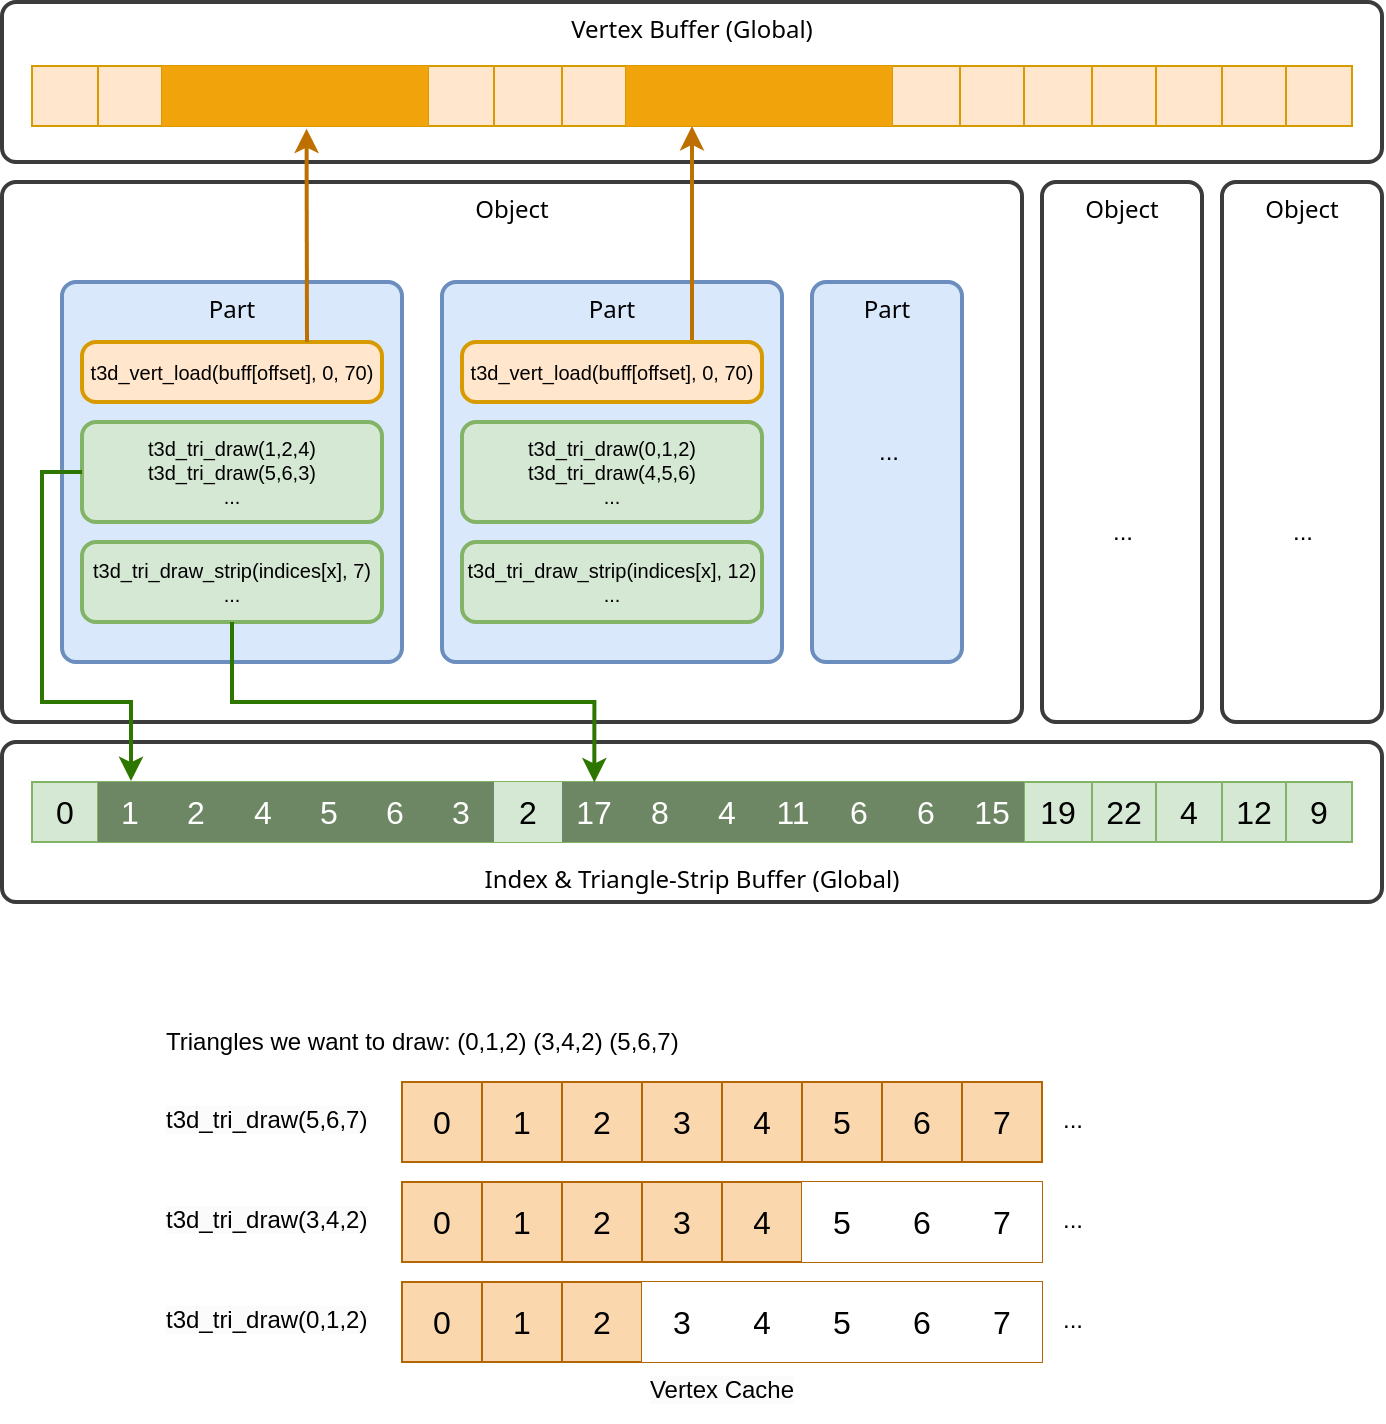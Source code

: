 <mxfile version="24.7.17">
  <diagram name="Page-1" id="S_TT16EqhHxAYck2YcPS">
    <mxGraphModel dx="803" dy="477" grid="1" gridSize="10" guides="1" tooltips="1" connect="1" arrows="1" fold="1" page="1" pageScale="1" pageWidth="850" pageHeight="1100" math="0" shadow="0">
      <root>
        <mxCell id="0" />
        <mxCell id="1" parent="0" />
        <mxCell id="fu2yCZ1rVuJQljUfc8Ko-1" value="&lt;font face=&quot;Noto Sans&quot;&gt;Object&lt;/font&gt;" style="rounded=1;whiteSpace=wrap;html=1;absoluteArcSize=1;arcSize=14;strokeWidth=2;verticalAlign=top;strokeColor=#3B3B3B;" parent="1" vertex="1">
          <mxGeometry x="80" y="120" width="510" height="270" as="geometry" />
        </mxCell>
        <mxCell id="fu2yCZ1rVuJQljUfc8Ko-2" value="&lt;font face=&quot;Noto Sans&quot;&gt;Part&lt;/font&gt;" style="rounded=1;whiteSpace=wrap;html=1;absoluteArcSize=1;arcSize=14;strokeWidth=2;verticalAlign=top;fillColor=#dae8fc;strokeColor=#6c8ebf;" parent="1" vertex="1">
          <mxGeometry x="110" y="170" width="170" height="190" as="geometry" />
        </mxCell>
        <mxCell id="fu2yCZ1rVuJQljUfc8Ko-4" value="t3d_vert_load(buff[offset], 0, 70)" style="rounded=1;whiteSpace=wrap;html=1;absoluteArcSize=1;arcSize=14;strokeWidth=2;fontSize=10;fillColor=#ffe6cc;strokeColor=#d79b00;" parent="1" vertex="1">
          <mxGeometry x="120" y="200" width="150" height="30" as="geometry" />
        </mxCell>
        <mxCell id="fu2yCZ1rVuJQljUfc8Ko-11" value="&lt;div&gt;t3d_tri_draw(1,2,4)&lt;/div&gt;&lt;div&gt;t3d_tri_draw(5,6,3)&lt;br&gt;&lt;/div&gt;&lt;div&gt;...&lt;br&gt;&lt;/div&gt;" style="rounded=1;whiteSpace=wrap;html=1;absoluteArcSize=1;arcSize=14;strokeWidth=2;fontSize=10;fillColor=#d5e8d4;strokeColor=#82b366;" parent="1" vertex="1">
          <mxGeometry x="120" y="240" width="150" height="50" as="geometry" />
        </mxCell>
        <mxCell id="fu2yCZ1rVuJQljUfc8Ko-12" value="&lt;div&gt;t3d_tri_draw_strip(indices[x], 7)&lt;/div&gt;&lt;div&gt;...&lt;br&gt;&lt;/div&gt;" style="rounded=1;whiteSpace=wrap;html=1;absoluteArcSize=1;arcSize=14;strokeWidth=2;fontSize=10;fillColor=#d5e8d4;strokeColor=#82b366;" parent="1" vertex="1">
          <mxGeometry x="120" y="300" width="150" height="40" as="geometry" />
        </mxCell>
        <mxCell id="fu2yCZ1rVuJQljUfc8Ko-24" value="&lt;font face=&quot;Noto Sans&quot;&gt;Vertex Buffer (Global)&lt;br&gt;&lt;/font&gt;" style="rounded=1;whiteSpace=wrap;html=1;absoluteArcSize=1;arcSize=14;strokeWidth=2;verticalAlign=top;strokeColor=#3B3B3B;" parent="1" vertex="1">
          <mxGeometry x="80" y="30" width="690" height="80" as="geometry" />
        </mxCell>
        <mxCell id="fu2yCZ1rVuJQljUfc8Ko-26" value="&lt;font face=&quot;Noto Sans&quot;&gt;Object&lt;/font&gt;" style="rounded=1;whiteSpace=wrap;html=1;absoluteArcSize=1;arcSize=14;strokeWidth=2;verticalAlign=top;strokeColor=#3B3B3B;" parent="1" vertex="1">
          <mxGeometry x="600" y="120" width="80" height="270" as="geometry" />
        </mxCell>
        <mxCell id="fu2yCZ1rVuJQljUfc8Ko-32" value="..." style="text;html=1;align=center;verticalAlign=middle;resizable=0;points=[];autosize=1;strokeColor=none;fillColor=none;" parent="1" vertex="1">
          <mxGeometry x="625" y="280" width="30" height="30" as="geometry" />
        </mxCell>
        <mxCell id="fu2yCZ1rVuJQljUfc8Ko-40" value="" style="shape=table;startSize=0;container=1;collapsible=0;childLayout=tableLayout;fontSize=16;fillColor=#ffe6cc;strokeColor=#d79b00;" parent="1" vertex="1">
          <mxGeometry x="95" y="62" width="660" height="30" as="geometry" />
        </mxCell>
        <mxCell id="fu2yCZ1rVuJQljUfc8Ko-49" value="" style="shape=tableRow;horizontal=0;startSize=0;swimlaneHead=0;swimlaneBody=0;strokeColor=inherit;top=0;left=0;bottom=0;right=0;collapsible=0;dropTarget=0;fillColor=none;points=[[0,0.5],[1,0.5]];portConstraint=eastwest;fontSize=16;" parent="fu2yCZ1rVuJQljUfc8Ko-40" vertex="1">
          <mxGeometry width="660" height="30" as="geometry" />
        </mxCell>
        <mxCell id="fu2yCZ1rVuJQljUfc8Ko-50" value="" style="shape=partialRectangle;html=1;whiteSpace=wrap;connectable=0;strokeColor=inherit;overflow=hidden;fillColor=none;top=0;left=0;bottom=0;right=0;pointerEvents=1;fontSize=16;" parent="fu2yCZ1rVuJQljUfc8Ko-49" vertex="1">
          <mxGeometry width="33" height="30" as="geometry">
            <mxRectangle width="33" height="30" as="alternateBounds" />
          </mxGeometry>
        </mxCell>
        <mxCell id="fu2yCZ1rVuJQljUfc8Ko-51" value="" style="shape=partialRectangle;html=1;whiteSpace=wrap;connectable=0;strokeColor=inherit;overflow=hidden;fillColor=none;top=0;left=0;bottom=0;right=0;pointerEvents=1;fontSize=16;" parent="fu2yCZ1rVuJQljUfc8Ko-49" vertex="1">
          <mxGeometry x="33" width="32" height="30" as="geometry">
            <mxRectangle width="32" height="30" as="alternateBounds" />
          </mxGeometry>
        </mxCell>
        <mxCell id="fu2yCZ1rVuJQljUfc8Ko-52" value="" style="shape=partialRectangle;html=1;whiteSpace=wrap;connectable=0;strokeColor=#BD7000;overflow=hidden;fillColor=#f0a30a;top=0;left=0;bottom=0;right=0;pointerEvents=1;fontSize=16;fontColor=#000000;" parent="fu2yCZ1rVuJQljUfc8Ko-49" vertex="1">
          <mxGeometry x="65" width="34" height="30" as="geometry">
            <mxRectangle width="34" height="30" as="alternateBounds" />
          </mxGeometry>
        </mxCell>
        <mxCell id="fu2yCZ1rVuJQljUfc8Ko-69" style="shape=partialRectangle;html=1;whiteSpace=wrap;connectable=0;strokeColor=#BD7000;overflow=hidden;fillColor=#f0a30a;top=0;left=0;bottom=0;right=0;pointerEvents=1;fontSize=16;fontColor=#000000;" parent="fu2yCZ1rVuJQljUfc8Ko-49" vertex="1">
          <mxGeometry x="99" width="33" height="30" as="geometry">
            <mxRectangle width="33" height="30" as="alternateBounds" />
          </mxGeometry>
        </mxCell>
        <mxCell id="fu2yCZ1rVuJQljUfc8Ko-68" style="shape=partialRectangle;html=1;whiteSpace=wrap;connectable=0;strokeColor=#BD7000;overflow=hidden;fillColor=#f0a30a;top=0;left=0;bottom=0;right=0;pointerEvents=1;fontSize=16;fontColor=#000000;" parent="fu2yCZ1rVuJQljUfc8Ko-49" vertex="1">
          <mxGeometry x="132" width="33" height="30" as="geometry">
            <mxRectangle width="33" height="30" as="alternateBounds" />
          </mxGeometry>
        </mxCell>
        <mxCell id="fu2yCZ1rVuJQljUfc8Ko-67" style="shape=partialRectangle;html=1;whiteSpace=wrap;connectable=0;strokeColor=#BD7000;overflow=hidden;fillColor=#f0a30a;top=0;left=0;bottom=0;right=0;pointerEvents=1;fontSize=16;fontColor=#000000;" parent="fu2yCZ1rVuJQljUfc8Ko-49" vertex="1">
          <mxGeometry x="165" width="33" height="30" as="geometry">
            <mxRectangle width="33" height="30" as="alternateBounds" />
          </mxGeometry>
        </mxCell>
        <mxCell id="fu2yCZ1rVuJQljUfc8Ko-66" style="shape=partialRectangle;html=1;whiteSpace=wrap;connectable=0;strokeColor=inherit;overflow=hidden;fillColor=none;top=0;left=0;bottom=0;right=0;pointerEvents=1;fontSize=16;" parent="fu2yCZ1rVuJQljUfc8Ko-49" vertex="1">
          <mxGeometry x="198" width="33" height="30" as="geometry">
            <mxRectangle width="33" height="30" as="alternateBounds" />
          </mxGeometry>
        </mxCell>
        <mxCell id="fu2yCZ1rVuJQljUfc8Ko-65" style="shape=partialRectangle;html=1;whiteSpace=wrap;connectable=0;strokeColor=inherit;overflow=hidden;fillColor=none;top=0;left=0;bottom=0;right=0;pointerEvents=1;fontSize=16;" parent="fu2yCZ1rVuJQljUfc8Ko-49" vertex="1">
          <mxGeometry x="231" width="34" height="30" as="geometry">
            <mxRectangle width="34" height="30" as="alternateBounds" />
          </mxGeometry>
        </mxCell>
        <mxCell id="fu2yCZ1rVuJQljUfc8Ko-64" style="shape=partialRectangle;html=1;whiteSpace=wrap;connectable=0;strokeColor=inherit;overflow=hidden;fillColor=none;top=0;left=0;bottom=0;right=0;pointerEvents=1;fontSize=16;" parent="fu2yCZ1rVuJQljUfc8Ko-49" vertex="1">
          <mxGeometry x="265" width="32" height="30" as="geometry">
            <mxRectangle width="32" height="30" as="alternateBounds" />
          </mxGeometry>
        </mxCell>
        <mxCell id="fu2yCZ1rVuJQljUfc8Ko-63" style="shape=partialRectangle;html=1;whiteSpace=wrap;connectable=0;strokeColor=#BD7000;overflow=hidden;fillColor=#f0a30a;top=0;left=0;bottom=0;right=0;pointerEvents=1;fontSize=16;fontColor=#000000;" parent="fu2yCZ1rVuJQljUfc8Ko-49" vertex="1">
          <mxGeometry x="297" width="34" height="30" as="geometry">
            <mxRectangle width="34" height="30" as="alternateBounds" />
          </mxGeometry>
        </mxCell>
        <mxCell id="fu2yCZ1rVuJQljUfc8Ko-62" style="shape=partialRectangle;html=1;whiteSpace=wrap;connectable=0;strokeColor=#BD7000;overflow=hidden;fillColor=#f0a30a;top=0;left=0;bottom=0;right=0;pointerEvents=1;fontSize=16;fontColor=#000000;" parent="fu2yCZ1rVuJQljUfc8Ko-49" vertex="1">
          <mxGeometry x="331" width="33" height="30" as="geometry">
            <mxRectangle width="33" height="30" as="alternateBounds" />
          </mxGeometry>
        </mxCell>
        <mxCell id="fu2yCZ1rVuJQljUfc8Ko-61" style="shape=partialRectangle;html=1;whiteSpace=wrap;connectable=0;strokeColor=#BD7000;overflow=hidden;fillColor=#f0a30a;top=0;left=0;bottom=0;right=0;pointerEvents=1;fontSize=16;fontColor=#000000;" parent="fu2yCZ1rVuJQljUfc8Ko-49" vertex="1">
          <mxGeometry x="364" width="33" height="30" as="geometry">
            <mxRectangle width="33" height="30" as="alternateBounds" />
          </mxGeometry>
        </mxCell>
        <mxCell id="fu2yCZ1rVuJQljUfc8Ko-60" style="shape=partialRectangle;html=1;whiteSpace=wrap;connectable=0;strokeColor=#BD7000;overflow=hidden;fillColor=#f0a30a;top=0;left=0;bottom=0;right=0;pointerEvents=1;fontSize=16;fontColor=#000000;" parent="fu2yCZ1rVuJQljUfc8Ko-49" vertex="1">
          <mxGeometry x="397" width="33" height="30" as="geometry">
            <mxRectangle width="33" height="30" as="alternateBounds" />
          </mxGeometry>
        </mxCell>
        <mxCell id="fu2yCZ1rVuJQljUfc8Ko-59" style="shape=partialRectangle;html=1;whiteSpace=wrap;connectable=0;strokeColor=inherit;overflow=hidden;fillColor=none;top=0;left=0;bottom=0;right=0;pointerEvents=1;fontSize=16;" parent="fu2yCZ1rVuJQljUfc8Ko-49" vertex="1">
          <mxGeometry x="430" width="34" height="30" as="geometry">
            <mxRectangle width="34" height="30" as="alternateBounds" />
          </mxGeometry>
        </mxCell>
        <mxCell id="fu2yCZ1rVuJQljUfc8Ko-58" style="shape=partialRectangle;html=1;whiteSpace=wrap;connectable=0;strokeColor=inherit;overflow=hidden;fillColor=none;top=0;left=0;bottom=0;right=0;pointerEvents=1;fontSize=16;" parent="fu2yCZ1rVuJQljUfc8Ko-49" vertex="1">
          <mxGeometry x="464" width="32" height="30" as="geometry">
            <mxRectangle width="32" height="30" as="alternateBounds" />
          </mxGeometry>
        </mxCell>
        <mxCell id="fu2yCZ1rVuJQljUfc8Ko-57" style="shape=partialRectangle;html=1;whiteSpace=wrap;connectable=0;strokeColor=inherit;overflow=hidden;fillColor=none;top=0;left=0;bottom=0;right=0;pointerEvents=1;fontSize=16;" parent="fu2yCZ1rVuJQljUfc8Ko-49" vertex="1">
          <mxGeometry x="496" width="34" height="30" as="geometry">
            <mxRectangle width="34" height="30" as="alternateBounds" />
          </mxGeometry>
        </mxCell>
        <mxCell id="fu2yCZ1rVuJQljUfc8Ko-56" style="shape=partialRectangle;html=1;whiteSpace=wrap;connectable=0;strokeColor=inherit;overflow=hidden;fillColor=none;top=0;left=0;bottom=0;right=0;pointerEvents=1;fontSize=16;" parent="fu2yCZ1rVuJQljUfc8Ko-49" vertex="1">
          <mxGeometry x="530" width="32" height="30" as="geometry">
            <mxRectangle width="32" height="30" as="alternateBounds" />
          </mxGeometry>
        </mxCell>
        <mxCell id="fu2yCZ1rVuJQljUfc8Ko-55" style="shape=partialRectangle;html=1;whiteSpace=wrap;connectable=0;strokeColor=inherit;overflow=hidden;fillColor=none;top=0;left=0;bottom=0;right=0;pointerEvents=1;fontSize=16;" parent="fu2yCZ1rVuJQljUfc8Ko-49" vertex="1">
          <mxGeometry x="562" width="33" height="30" as="geometry">
            <mxRectangle width="33" height="30" as="alternateBounds" />
          </mxGeometry>
        </mxCell>
        <mxCell id="fu2yCZ1rVuJQljUfc8Ko-54" style="shape=partialRectangle;html=1;whiteSpace=wrap;connectable=0;strokeColor=inherit;overflow=hidden;fillColor=none;top=0;left=0;bottom=0;right=0;pointerEvents=1;fontSize=16;" parent="fu2yCZ1rVuJQljUfc8Ko-49" vertex="1">
          <mxGeometry x="595" width="32" height="30" as="geometry">
            <mxRectangle width="32" height="30" as="alternateBounds" />
          </mxGeometry>
        </mxCell>
        <mxCell id="fu2yCZ1rVuJQljUfc8Ko-53" style="shape=partialRectangle;html=1;whiteSpace=wrap;connectable=0;strokeColor=inherit;overflow=hidden;fillColor=none;top=0;left=0;bottom=0;right=0;pointerEvents=1;fontSize=16;" parent="fu2yCZ1rVuJQljUfc8Ko-49" vertex="1">
          <mxGeometry x="627" width="33" height="30" as="geometry">
            <mxRectangle width="33" height="30" as="alternateBounds" />
          </mxGeometry>
        </mxCell>
        <mxCell id="fu2yCZ1rVuJQljUfc8Ko-72" value="" style="endArrow=classic;html=1;rounded=0;exitX=0.75;exitY=0;exitDx=0;exitDy=0;entryX=0.208;entryY=1.044;entryDx=0;entryDy=0;entryPerimeter=0;fillColor=#f0a30a;strokeColor=#BD7000;strokeWidth=2;" parent="1" source="fu2yCZ1rVuJQljUfc8Ko-4" target="fu2yCZ1rVuJQljUfc8Ko-49" edge="1">
          <mxGeometry width="50" height="50" relative="1" as="geometry">
            <mxPoint x="330" y="230" as="sourcePoint" />
            <mxPoint x="380" y="180" as="targetPoint" />
          </mxGeometry>
        </mxCell>
        <mxCell id="gsuWn9FiaypVqOQ3Gugr-1" value="&lt;font face=&quot;Noto Sans&quot;&gt;Index &amp;amp; Triangle-Strip Buffer (Global)&lt;br&gt;&lt;/font&gt;" style="rounded=1;whiteSpace=wrap;html=1;absoluteArcSize=1;arcSize=14;strokeWidth=2;verticalAlign=bottom;spacingBottom=2;strokeColor=#3B3B3B;" vertex="1" parent="1">
          <mxGeometry x="80" y="400" width="690" height="80" as="geometry" />
        </mxCell>
        <mxCell id="gsuWn9FiaypVqOQ3Gugr-2" value="" style="shape=table;startSize=0;container=1;collapsible=0;childLayout=tableLayout;fontSize=16;fillColor=#d5e8d4;strokeColor=#82b366;" vertex="1" parent="1">
          <mxGeometry x="95" y="420" width="660" height="30" as="geometry" />
        </mxCell>
        <mxCell id="gsuWn9FiaypVqOQ3Gugr-3" value="" style="shape=tableRow;horizontal=0;startSize=0;swimlaneHead=0;swimlaneBody=0;strokeColor=inherit;top=0;left=0;bottom=0;right=0;collapsible=0;dropTarget=0;fillColor=none;points=[[0,0.5],[1,0.5]];portConstraint=eastwest;fontSize=16;" vertex="1" parent="gsuWn9FiaypVqOQ3Gugr-2">
          <mxGeometry width="660" height="30" as="geometry" />
        </mxCell>
        <mxCell id="gsuWn9FiaypVqOQ3Gugr-4" value="0" style="shape=partialRectangle;html=1;whiteSpace=wrap;connectable=0;strokeColor=inherit;overflow=hidden;fillColor=none;top=0;left=0;bottom=0;right=0;pointerEvents=1;fontSize=16;" vertex="1" parent="gsuWn9FiaypVqOQ3Gugr-3">
          <mxGeometry width="33" height="30" as="geometry">
            <mxRectangle width="33" height="30" as="alternateBounds" />
          </mxGeometry>
        </mxCell>
        <mxCell id="gsuWn9FiaypVqOQ3Gugr-5" value="1" style="shape=partialRectangle;html=1;whiteSpace=wrap;connectable=0;strokeColor=#3A5431;overflow=hidden;fillColor=#6d8764;top=0;left=0;bottom=0;right=0;pointerEvents=1;fontSize=16;fontColor=#ffffff;" vertex="1" parent="gsuWn9FiaypVqOQ3Gugr-3">
          <mxGeometry x="33" width="32" height="30" as="geometry">
            <mxRectangle width="32" height="30" as="alternateBounds" />
          </mxGeometry>
        </mxCell>
        <mxCell id="gsuWn9FiaypVqOQ3Gugr-6" value="2" style="shape=partialRectangle;html=1;whiteSpace=wrap;connectable=0;strokeColor=#3A5431;overflow=hidden;fillColor=#6d8764;top=0;left=0;bottom=0;right=0;pointerEvents=1;fontSize=16;fontColor=#ffffff;" vertex="1" parent="gsuWn9FiaypVqOQ3Gugr-3">
          <mxGeometry x="65" width="34" height="30" as="geometry">
            <mxRectangle width="34" height="30" as="alternateBounds" />
          </mxGeometry>
        </mxCell>
        <mxCell id="gsuWn9FiaypVqOQ3Gugr-7" value="4" style="shape=partialRectangle;html=1;whiteSpace=wrap;connectable=0;strokeColor=#3A5431;overflow=hidden;fillColor=#6d8764;top=0;left=0;bottom=0;right=0;pointerEvents=1;fontSize=16;fontColor=#ffffff;" vertex="1" parent="gsuWn9FiaypVqOQ3Gugr-3">
          <mxGeometry x="99" width="33" height="30" as="geometry">
            <mxRectangle width="33" height="30" as="alternateBounds" />
          </mxGeometry>
        </mxCell>
        <mxCell id="gsuWn9FiaypVqOQ3Gugr-8" value="5" style="shape=partialRectangle;html=1;whiteSpace=wrap;connectable=0;strokeColor=#3A5431;overflow=hidden;fillColor=#6d8764;top=0;left=0;bottom=0;right=0;pointerEvents=1;fontSize=16;fontColor=#ffffff;" vertex="1" parent="gsuWn9FiaypVqOQ3Gugr-3">
          <mxGeometry x="132" width="33" height="30" as="geometry">
            <mxRectangle width="33" height="30" as="alternateBounds" />
          </mxGeometry>
        </mxCell>
        <mxCell id="gsuWn9FiaypVqOQ3Gugr-9" value="6" style="shape=partialRectangle;html=1;whiteSpace=wrap;connectable=0;strokeColor=#3A5431;overflow=hidden;fillColor=#6d8764;top=0;left=0;bottom=0;right=0;pointerEvents=1;fontSize=16;fontColor=#ffffff;" vertex="1" parent="gsuWn9FiaypVqOQ3Gugr-3">
          <mxGeometry x="165" width="33" height="30" as="geometry">
            <mxRectangle width="33" height="30" as="alternateBounds" />
          </mxGeometry>
        </mxCell>
        <mxCell id="gsuWn9FiaypVqOQ3Gugr-10" value="3" style="shape=partialRectangle;html=1;whiteSpace=wrap;connectable=0;strokeColor=#3A5431;overflow=hidden;fillColor=#6d8764;top=0;left=0;bottom=0;right=0;pointerEvents=1;fontSize=16;fontColor=#ffffff;" vertex="1" parent="gsuWn9FiaypVqOQ3Gugr-3">
          <mxGeometry x="198" width="33" height="30" as="geometry">
            <mxRectangle width="33" height="30" as="alternateBounds" />
          </mxGeometry>
        </mxCell>
        <mxCell id="gsuWn9FiaypVqOQ3Gugr-11" value="2" style="shape=partialRectangle;html=1;whiteSpace=wrap;connectable=0;strokeColor=#82b366;overflow=hidden;fillColor=#d5e8d4;top=0;left=0;bottom=0;right=0;pointerEvents=1;fontSize=16;" vertex="1" parent="gsuWn9FiaypVqOQ3Gugr-3">
          <mxGeometry x="231" width="34" height="30" as="geometry">
            <mxRectangle width="34" height="30" as="alternateBounds" />
          </mxGeometry>
        </mxCell>
        <mxCell id="gsuWn9FiaypVqOQ3Gugr-12" value="17" style="shape=partialRectangle;html=1;whiteSpace=wrap;connectable=0;strokeColor=#3A5431;overflow=hidden;fillColor=#6d8764;top=0;left=0;bottom=0;right=0;pointerEvents=1;fontSize=16;fontColor=#ffffff;" vertex="1" parent="gsuWn9FiaypVqOQ3Gugr-3">
          <mxGeometry x="265" width="32" height="30" as="geometry">
            <mxRectangle width="32" height="30" as="alternateBounds" />
          </mxGeometry>
        </mxCell>
        <mxCell id="gsuWn9FiaypVqOQ3Gugr-13" value="8" style="shape=partialRectangle;html=1;whiteSpace=wrap;connectable=0;strokeColor=#3A5431;overflow=hidden;fillColor=#6d8764;top=0;left=0;bottom=0;right=0;pointerEvents=1;fontSize=16;fontColor=#ffffff;" vertex="1" parent="gsuWn9FiaypVqOQ3Gugr-3">
          <mxGeometry x="297" width="34" height="30" as="geometry">
            <mxRectangle width="34" height="30" as="alternateBounds" />
          </mxGeometry>
        </mxCell>
        <mxCell id="gsuWn9FiaypVqOQ3Gugr-14" value="4" style="shape=partialRectangle;html=1;whiteSpace=wrap;connectable=0;strokeColor=#3A5431;overflow=hidden;fillColor=#6d8764;top=0;left=0;bottom=0;right=0;pointerEvents=1;fontSize=16;fontColor=#ffffff;" vertex="1" parent="gsuWn9FiaypVqOQ3Gugr-3">
          <mxGeometry x="331" width="33" height="30" as="geometry">
            <mxRectangle width="33" height="30" as="alternateBounds" />
          </mxGeometry>
        </mxCell>
        <mxCell id="gsuWn9FiaypVqOQ3Gugr-15" value="11" style="shape=partialRectangle;html=1;whiteSpace=wrap;connectable=0;strokeColor=#3A5431;overflow=hidden;fillColor=#6d8764;top=0;left=0;bottom=0;right=0;pointerEvents=1;fontSize=16;fontColor=#ffffff;" vertex="1" parent="gsuWn9FiaypVqOQ3Gugr-3">
          <mxGeometry x="364" width="33" height="30" as="geometry">
            <mxRectangle width="33" height="30" as="alternateBounds" />
          </mxGeometry>
        </mxCell>
        <mxCell id="gsuWn9FiaypVqOQ3Gugr-16" value="6" style="shape=partialRectangle;html=1;whiteSpace=wrap;connectable=0;strokeColor=#3A5431;overflow=hidden;fillColor=#6d8764;top=0;left=0;bottom=0;right=0;pointerEvents=1;fontSize=16;fontColor=#ffffff;" vertex="1" parent="gsuWn9FiaypVqOQ3Gugr-3">
          <mxGeometry x="397" width="33" height="30" as="geometry">
            <mxRectangle width="33" height="30" as="alternateBounds" />
          </mxGeometry>
        </mxCell>
        <mxCell id="gsuWn9FiaypVqOQ3Gugr-17" value="6" style="shape=partialRectangle;html=1;whiteSpace=wrap;connectable=0;strokeColor=#3A5431;overflow=hidden;fillColor=#6d8764;top=0;left=0;bottom=0;right=0;pointerEvents=1;fontSize=16;fontColor=#ffffff;" vertex="1" parent="gsuWn9FiaypVqOQ3Gugr-3">
          <mxGeometry x="430" width="34" height="30" as="geometry">
            <mxRectangle width="34" height="30" as="alternateBounds" />
          </mxGeometry>
        </mxCell>
        <mxCell id="gsuWn9FiaypVqOQ3Gugr-18" value="15" style="shape=partialRectangle;html=1;whiteSpace=wrap;connectable=0;strokeColor=#3A5431;overflow=hidden;fillColor=#6d8764;top=0;left=0;bottom=0;right=0;pointerEvents=1;fontSize=16;fontColor=#ffffff;" vertex="1" parent="gsuWn9FiaypVqOQ3Gugr-3">
          <mxGeometry x="464" width="32" height="30" as="geometry">
            <mxRectangle width="32" height="30" as="alternateBounds" />
          </mxGeometry>
        </mxCell>
        <mxCell id="gsuWn9FiaypVqOQ3Gugr-19" value="19" style="shape=partialRectangle;html=1;whiteSpace=wrap;connectable=0;strokeColor=inherit;overflow=hidden;fillColor=none;top=0;left=0;bottom=0;right=0;pointerEvents=1;fontSize=16;" vertex="1" parent="gsuWn9FiaypVqOQ3Gugr-3">
          <mxGeometry x="496" width="34" height="30" as="geometry">
            <mxRectangle width="34" height="30" as="alternateBounds" />
          </mxGeometry>
        </mxCell>
        <mxCell id="gsuWn9FiaypVqOQ3Gugr-20" value="22" style="shape=partialRectangle;html=1;whiteSpace=wrap;connectable=0;strokeColor=inherit;overflow=hidden;fillColor=none;top=0;left=0;bottom=0;right=0;pointerEvents=1;fontSize=16;" vertex="1" parent="gsuWn9FiaypVqOQ3Gugr-3">
          <mxGeometry x="530" width="32" height="30" as="geometry">
            <mxRectangle width="32" height="30" as="alternateBounds" />
          </mxGeometry>
        </mxCell>
        <mxCell id="gsuWn9FiaypVqOQ3Gugr-21" value="4" style="shape=partialRectangle;html=1;whiteSpace=wrap;connectable=0;strokeColor=inherit;overflow=hidden;fillColor=none;top=0;left=0;bottom=0;right=0;pointerEvents=1;fontSize=16;" vertex="1" parent="gsuWn9FiaypVqOQ3Gugr-3">
          <mxGeometry x="562" width="33" height="30" as="geometry">
            <mxRectangle width="33" height="30" as="alternateBounds" />
          </mxGeometry>
        </mxCell>
        <mxCell id="gsuWn9FiaypVqOQ3Gugr-22" value="12" style="shape=partialRectangle;html=1;whiteSpace=wrap;connectable=0;strokeColor=inherit;overflow=hidden;fillColor=none;top=0;left=0;bottom=0;right=0;pointerEvents=1;fontSize=16;" vertex="1" parent="gsuWn9FiaypVqOQ3Gugr-3">
          <mxGeometry x="595" width="32" height="30" as="geometry">
            <mxRectangle width="32" height="30" as="alternateBounds" />
          </mxGeometry>
        </mxCell>
        <mxCell id="gsuWn9FiaypVqOQ3Gugr-23" value="9" style="shape=partialRectangle;html=1;whiteSpace=wrap;connectable=0;strokeColor=inherit;overflow=hidden;fillColor=none;top=0;left=0;bottom=0;right=0;pointerEvents=1;fontSize=16;" vertex="1" parent="gsuWn9FiaypVqOQ3Gugr-3">
          <mxGeometry x="627" width="33" height="30" as="geometry">
            <mxRectangle width="33" height="30" as="alternateBounds" />
          </mxGeometry>
        </mxCell>
        <mxCell id="gsuWn9FiaypVqOQ3Gugr-141" style="edgeStyle=orthogonalEdgeStyle;rounded=0;orthogonalLoop=1;jettySize=auto;html=1;exitX=0;exitY=0.5;exitDx=0;exitDy=0;fillColor=#60a917;strokeColor=#2D7600;entryX=0.075;entryY=-0.015;entryDx=0;entryDy=0;entryPerimeter=0;strokeWidth=2;" edge="1" parent="1" source="fu2yCZ1rVuJQljUfc8Ko-11" target="gsuWn9FiaypVqOQ3Gugr-2">
          <mxGeometry relative="1" as="geometry">
            <mxPoint x="124" y="265" as="sourcePoint" />
            <mxPoint x="144" y="510" as="targetPoint" />
            <Array as="points">
              <mxPoint x="100" y="265" />
              <mxPoint x="100" y="380" />
              <mxPoint x="145" y="380" />
            </Array>
          </mxGeometry>
        </mxCell>
        <mxCell id="gsuWn9FiaypVqOQ3Gugr-164" style="edgeStyle=orthogonalEdgeStyle;rounded=0;orthogonalLoop=1;jettySize=auto;html=1;exitX=0.5;exitY=1;exitDx=0;exitDy=0;fillColor=#60a917;strokeColor=#2D7600;entryX=0.426;entryY=0.007;entryDx=0;entryDy=0;entryPerimeter=0;strokeWidth=2;" edge="1" parent="1" source="fu2yCZ1rVuJQljUfc8Ko-12" target="gsuWn9FiaypVqOQ3Gugr-2">
          <mxGeometry relative="1" as="geometry">
            <mxPoint x="190" y="340" as="sourcePoint" />
            <mxPoint x="375.12" y="508.95" as="targetPoint" />
            <Array as="points">
              <mxPoint x="195" y="380" />
              <mxPoint x="376" y="380" />
            </Array>
          </mxGeometry>
        </mxCell>
        <mxCell id="gsuWn9FiaypVqOQ3Gugr-165" value="&lt;font face=&quot;Noto Sans&quot;&gt;Part&lt;/font&gt;" style="rounded=1;whiteSpace=wrap;html=1;absoluteArcSize=1;arcSize=14;strokeWidth=2;verticalAlign=top;fillColor=#dae8fc;strokeColor=#6c8ebf;" vertex="1" parent="1">
          <mxGeometry x="300" y="170" width="170" height="190" as="geometry" />
        </mxCell>
        <mxCell id="gsuWn9FiaypVqOQ3Gugr-175" style="edgeStyle=orthogonalEdgeStyle;rounded=0;orthogonalLoop=1;jettySize=auto;html=1;exitX=0.75;exitY=0;exitDx=0;exitDy=0;entryX=0.5;entryY=1;entryDx=0;entryDy=0;fillColor=#f0a30a;strokeColor=#BD7000;strokeWidth=2;" edge="1" parent="1" source="gsuWn9FiaypVqOQ3Gugr-166" target="fu2yCZ1rVuJQljUfc8Ko-40">
          <mxGeometry relative="1" as="geometry">
            <Array as="points">
              <mxPoint x="425" y="200" />
            </Array>
          </mxGeometry>
        </mxCell>
        <mxCell id="gsuWn9FiaypVqOQ3Gugr-166" value="t3d_vert_load(buff[offset], 0, 70&lt;span style=&quot;background-color: initial;&quot;&gt;)&lt;/span&gt;" style="rounded=1;whiteSpace=wrap;html=1;absoluteArcSize=1;arcSize=14;strokeWidth=2;fontSize=10;fillColor=#ffe6cc;strokeColor=#d79b00;" vertex="1" parent="1">
          <mxGeometry x="310" y="200" width="150" height="30" as="geometry" />
        </mxCell>
        <mxCell id="gsuWn9FiaypVqOQ3Gugr-167" value="&lt;div&gt;t3d_tri_draw(0,1,2)&lt;/div&gt;&lt;div&gt;t3d_tri_draw(4,5,6)&lt;/div&gt;&lt;div&gt;...&lt;br&gt;&lt;/div&gt;" style="rounded=1;whiteSpace=wrap;html=1;absoluteArcSize=1;arcSize=14;strokeWidth=2;fontSize=10;fillColor=#d5e8d4;strokeColor=#82b366;" vertex="1" parent="1">
          <mxGeometry x="310" y="240" width="150" height="50" as="geometry" />
        </mxCell>
        <mxCell id="gsuWn9FiaypVqOQ3Gugr-168" value="&lt;div&gt;&lt;span style=&quot;background-color: initial;&quot;&gt;t3d_tri_draw_strip&lt;/span&gt;(indices[x], 12)&lt;/div&gt;&lt;div&gt;...&lt;br&gt;&lt;/div&gt;" style="rounded=1;whiteSpace=wrap;html=1;absoluteArcSize=1;arcSize=14;strokeWidth=2;fontSize=10;fillColor=#d5e8d4;strokeColor=#82b366;" vertex="1" parent="1">
          <mxGeometry x="310" y="300" width="150" height="40" as="geometry" />
        </mxCell>
        <mxCell id="gsuWn9FiaypVqOQ3Gugr-169" value="&lt;font face=&quot;Noto Sans&quot;&gt;Part&lt;/font&gt;" style="rounded=1;whiteSpace=wrap;html=1;absoluteArcSize=1;arcSize=14;strokeWidth=2;verticalAlign=top;fillColor=#dae8fc;strokeColor=#6c8ebf;" vertex="1" parent="1">
          <mxGeometry x="485" y="170" width="75" height="190" as="geometry" />
        </mxCell>
        <mxCell id="gsuWn9FiaypVqOQ3Gugr-170" value="..." style="text;html=1;align=center;verticalAlign=middle;resizable=0;points=[];autosize=1;strokeColor=none;fillColor=none;" vertex="1" parent="1">
          <mxGeometry x="507.5" y="240" width="30" height="30" as="geometry" />
        </mxCell>
        <mxCell id="gsuWn9FiaypVqOQ3Gugr-173" value="&lt;font face=&quot;Noto Sans&quot;&gt;Object&lt;/font&gt;" style="rounded=1;whiteSpace=wrap;html=1;absoluteArcSize=1;arcSize=14;strokeWidth=2;verticalAlign=top;strokeColor=#3B3B3B;" vertex="1" parent="1">
          <mxGeometry x="690" y="120" width="80" height="270" as="geometry" />
        </mxCell>
        <mxCell id="gsuWn9FiaypVqOQ3Gugr-174" value="..." style="text;html=1;align=center;verticalAlign=middle;resizable=0;points=[];autosize=1;strokeColor=none;fillColor=none;" vertex="1" parent="1">
          <mxGeometry x="715" y="280" width="30" height="30" as="geometry" />
        </mxCell>
        <mxCell id="gsuWn9FiaypVqOQ3Gugr-238" value="" style="shape=table;startSize=0;container=1;collapsible=0;childLayout=tableLayout;fontSize=16;fillColor=#fad7ac;strokeColor=#b46504;" vertex="1" parent="1">
          <mxGeometry x="280" y="570" width="320" height="40" as="geometry" />
        </mxCell>
        <mxCell id="gsuWn9FiaypVqOQ3Gugr-239" value="" style="shape=tableRow;horizontal=0;startSize=0;swimlaneHead=0;swimlaneBody=0;strokeColor=inherit;top=0;left=0;bottom=0;right=0;collapsible=0;dropTarget=0;fillColor=none;points=[[0,0.5],[1,0.5]];portConstraint=eastwest;fontSize=16;" vertex="1" parent="gsuWn9FiaypVqOQ3Gugr-238">
          <mxGeometry width="320" height="40" as="geometry" />
        </mxCell>
        <mxCell id="gsuWn9FiaypVqOQ3Gugr-240" value="0" style="shape=partialRectangle;html=1;whiteSpace=wrap;connectable=0;strokeColor=inherit;overflow=hidden;fillColor=none;top=0;left=0;bottom=0;right=0;pointerEvents=1;fontSize=16;" vertex="1" parent="gsuWn9FiaypVqOQ3Gugr-239">
          <mxGeometry width="40" height="40" as="geometry">
            <mxRectangle width="40" height="40" as="alternateBounds" />
          </mxGeometry>
        </mxCell>
        <mxCell id="gsuWn9FiaypVqOQ3Gugr-241" value="1" style="shape=partialRectangle;html=1;whiteSpace=wrap;connectable=0;strokeColor=inherit;overflow=hidden;fillColor=none;top=0;left=0;bottom=0;right=0;pointerEvents=1;fontSize=16;" vertex="1" parent="gsuWn9FiaypVqOQ3Gugr-239">
          <mxGeometry x="40" width="40" height="40" as="geometry">
            <mxRectangle width="40" height="40" as="alternateBounds" />
          </mxGeometry>
        </mxCell>
        <mxCell id="gsuWn9FiaypVqOQ3Gugr-242" value="2" style="shape=partialRectangle;html=1;whiteSpace=wrap;connectable=0;strokeColor=inherit;overflow=hidden;fillColor=none;top=0;left=0;bottom=0;right=0;pointerEvents=1;fontSize=16;" vertex="1" parent="gsuWn9FiaypVqOQ3Gugr-239">
          <mxGeometry x="80" width="40" height="40" as="geometry">
            <mxRectangle width="40" height="40" as="alternateBounds" />
          </mxGeometry>
        </mxCell>
        <mxCell id="gsuWn9FiaypVqOQ3Gugr-243" value="3" style="shape=partialRectangle;html=1;whiteSpace=wrap;connectable=0;strokeColor=inherit;overflow=hidden;fillColor=none;top=0;left=0;bottom=0;right=0;pointerEvents=1;fontSize=16;" vertex="1" parent="gsuWn9FiaypVqOQ3Gugr-239">
          <mxGeometry x="120" width="40" height="40" as="geometry">
            <mxRectangle width="40" height="40" as="alternateBounds" />
          </mxGeometry>
        </mxCell>
        <mxCell id="gsuWn9FiaypVqOQ3Gugr-244" value="4" style="shape=partialRectangle;html=1;whiteSpace=wrap;connectable=0;strokeColor=inherit;overflow=hidden;fillColor=none;top=0;left=0;bottom=0;right=0;pointerEvents=1;fontSize=16;" vertex="1" parent="gsuWn9FiaypVqOQ3Gugr-239">
          <mxGeometry x="160" width="40" height="40" as="geometry">
            <mxRectangle width="40" height="40" as="alternateBounds" />
          </mxGeometry>
        </mxCell>
        <mxCell id="gsuWn9FiaypVqOQ3Gugr-245" value="5" style="shape=partialRectangle;html=1;whiteSpace=wrap;connectable=0;strokeColor=inherit;overflow=hidden;fillColor=none;top=0;left=0;bottom=0;right=0;pointerEvents=1;fontSize=16;" vertex="1" parent="gsuWn9FiaypVqOQ3Gugr-239">
          <mxGeometry x="200" width="40" height="40" as="geometry">
            <mxRectangle width="40" height="40" as="alternateBounds" />
          </mxGeometry>
        </mxCell>
        <mxCell id="gsuWn9FiaypVqOQ3Gugr-246" value="6" style="shape=partialRectangle;html=1;whiteSpace=wrap;connectable=0;strokeColor=inherit;overflow=hidden;fillColor=none;top=0;left=0;bottom=0;right=0;pointerEvents=1;fontSize=16;" vertex="1" parent="gsuWn9FiaypVqOQ3Gugr-239">
          <mxGeometry x="240" width="40" height="40" as="geometry">
            <mxRectangle width="40" height="40" as="alternateBounds" />
          </mxGeometry>
        </mxCell>
        <mxCell id="gsuWn9FiaypVqOQ3Gugr-247" value="7" style="shape=partialRectangle;html=1;whiteSpace=wrap;connectable=0;strokeColor=inherit;overflow=hidden;fillColor=none;top=0;left=0;bottom=0;right=0;pointerEvents=1;fontSize=16;" vertex="1" parent="gsuWn9FiaypVqOQ3Gugr-239">
          <mxGeometry x="280" width="40" height="40" as="geometry">
            <mxRectangle width="40" height="40" as="alternateBounds" />
          </mxGeometry>
        </mxCell>
        <mxCell id="gsuWn9FiaypVqOQ3Gugr-249" value="Triangles we want to draw: (0,1,2) (3,4,2) (5,6,7)" style="text;html=1;align=left;verticalAlign=middle;resizable=0;points=[];autosize=1;strokeColor=none;fillColor=none;" vertex="1" parent="1">
          <mxGeometry x="160" y="535" width="280" height="30" as="geometry" />
        </mxCell>
        <mxCell id="gsuWn9FiaypVqOQ3Gugr-260" value="&lt;div style=&quot;forced-color-adjust: none; color: rgb(0, 0, 0); font-family: Helvetica; font-size: 12px; font-style: normal; font-variant-ligatures: normal; font-variant-caps: normal; font-weight: 400; letter-spacing: normal; orphans: 2; text-align: center; text-indent: 0px; text-transform: none; widows: 2; word-spacing: 0px; -webkit-text-stroke-width: 0px; white-space: normal; background-color: rgb(251, 251, 251); text-decoration-thickness: initial; text-decoration-style: initial; text-decoration-color: initial;&quot;&gt;t3d_tri_draw(0,1,2)&lt;br style=&quot;forced-color-adjust: none; font-size: 12px;&quot;&gt;&lt;/div&gt;" style="text;whiteSpace=wrap;html=1;strokeWidth=1;fontSize=12;" vertex="1" parent="1">
          <mxGeometry x="160" y="675" width="120" height="30" as="geometry" />
        </mxCell>
        <mxCell id="gsuWn9FiaypVqOQ3Gugr-261" value="&lt;div style=&quot;forced-color-adjust: none; color: rgb(0, 0, 0); font-family: Helvetica; font-size: 12px; font-style: normal; font-variant-ligatures: normal; font-variant-caps: normal; font-weight: 400; letter-spacing: normal; orphans: 2; text-align: center; text-indent: 0px; text-transform: none; widows: 2; word-spacing: 0px; -webkit-text-stroke-width: 0px; white-space: normal; background-color: rgb(251, 251, 251); text-decoration-thickness: initial; text-decoration-style: initial; text-decoration-color: initial;&quot;&gt;t3d_tri_draw(3,4,2)&lt;br style=&quot;forced-color-adjust: none; font-size: 12px;&quot;&gt;&lt;/div&gt;" style="text;whiteSpace=wrap;html=1;strokeWidth=1;fontSize=12;" vertex="1" parent="1">
          <mxGeometry x="160" y="625" width="120" height="30" as="geometry" />
        </mxCell>
        <mxCell id="gsuWn9FiaypVqOQ3Gugr-272" value="&lt;div style=&quot;forced-color-adjust: none; color: rgb(0, 0, 0); font-family: Helvetica; font-size: 12px; font-style: normal; font-variant-ligatures: normal; font-variant-caps: normal; font-weight: 400; letter-spacing: normal; orphans: 2; text-align: center; text-indent: 0px; text-transform: none; widows: 2; word-spacing: 0px; -webkit-text-stroke-width: 0px; white-space: normal; background-color: rgb(251, 251, 251); text-decoration-thickness: initial; text-decoration-style: initial; text-decoration-color: initial;&quot;&gt;t3d_tri_draw(5,6,7)&lt;br style=&quot;forced-color-adjust: none; font-size: 12px;&quot;&gt;&lt;/div&gt;" style="text;whiteSpace=wrap;html=1;strokeWidth=1;fontSize=12;" vertex="1" parent="1">
          <mxGeometry x="160" y="575" width="120" height="30" as="geometry" />
        </mxCell>
        <mxCell id="gsuWn9FiaypVqOQ3Gugr-273" value="" style="shape=table;startSize=0;container=1;collapsible=0;childLayout=tableLayout;fontSize=16;fillColor=#fad7ac;strokeColor=#b46504;" vertex="1" parent="1">
          <mxGeometry x="280" y="620" width="320" height="40" as="geometry" />
        </mxCell>
        <mxCell id="gsuWn9FiaypVqOQ3Gugr-274" value="" style="shape=tableRow;horizontal=0;startSize=0;swimlaneHead=0;swimlaneBody=0;strokeColor=inherit;top=0;left=0;bottom=0;right=0;collapsible=0;dropTarget=0;fillColor=none;points=[[0,0.5],[1,0.5]];portConstraint=eastwest;fontSize=16;" vertex="1" parent="gsuWn9FiaypVqOQ3Gugr-273">
          <mxGeometry width="320" height="40" as="geometry" />
        </mxCell>
        <mxCell id="gsuWn9FiaypVqOQ3Gugr-275" value="0" style="shape=partialRectangle;html=1;whiteSpace=wrap;connectable=0;strokeColor=inherit;overflow=hidden;fillColor=none;top=0;left=0;bottom=0;right=0;pointerEvents=1;fontSize=16;" vertex="1" parent="gsuWn9FiaypVqOQ3Gugr-274">
          <mxGeometry width="40" height="40" as="geometry">
            <mxRectangle width="40" height="40" as="alternateBounds" />
          </mxGeometry>
        </mxCell>
        <mxCell id="gsuWn9FiaypVqOQ3Gugr-276" value="1" style="shape=partialRectangle;html=1;whiteSpace=wrap;connectable=0;strokeColor=inherit;overflow=hidden;fillColor=none;top=0;left=0;bottom=0;right=0;pointerEvents=1;fontSize=16;" vertex="1" parent="gsuWn9FiaypVqOQ3Gugr-274">
          <mxGeometry x="40" width="40" height="40" as="geometry">
            <mxRectangle width="40" height="40" as="alternateBounds" />
          </mxGeometry>
        </mxCell>
        <mxCell id="gsuWn9FiaypVqOQ3Gugr-277" value="2" style="shape=partialRectangle;html=1;whiteSpace=wrap;connectable=0;strokeColor=inherit;overflow=hidden;fillColor=none;top=0;left=0;bottom=0;right=0;pointerEvents=1;fontSize=16;" vertex="1" parent="gsuWn9FiaypVqOQ3Gugr-274">
          <mxGeometry x="80" width="40" height="40" as="geometry">
            <mxRectangle width="40" height="40" as="alternateBounds" />
          </mxGeometry>
        </mxCell>
        <mxCell id="gsuWn9FiaypVqOQ3Gugr-278" value="3" style="shape=partialRectangle;html=1;whiteSpace=wrap;connectable=0;strokeColor=inherit;overflow=hidden;fillColor=none;top=0;left=0;bottom=0;right=0;pointerEvents=1;fontSize=16;" vertex="1" parent="gsuWn9FiaypVqOQ3Gugr-274">
          <mxGeometry x="120" width="40" height="40" as="geometry">
            <mxRectangle width="40" height="40" as="alternateBounds" />
          </mxGeometry>
        </mxCell>
        <mxCell id="gsuWn9FiaypVqOQ3Gugr-279" value="4" style="shape=partialRectangle;html=1;whiteSpace=wrap;connectable=0;strokeColor=inherit;overflow=hidden;fillColor=none;top=0;left=0;bottom=0;right=0;pointerEvents=1;fontSize=16;" vertex="1" parent="gsuWn9FiaypVqOQ3Gugr-274">
          <mxGeometry x="160" width="40" height="40" as="geometry">
            <mxRectangle width="40" height="40" as="alternateBounds" />
          </mxGeometry>
        </mxCell>
        <mxCell id="gsuWn9FiaypVqOQ3Gugr-280" value="5" style="shape=partialRectangle;html=1;whiteSpace=wrap;connectable=0;overflow=hidden;top=0;left=0;bottom=0;right=0;pointerEvents=1;fontSize=16;" vertex="1" parent="gsuWn9FiaypVqOQ3Gugr-274">
          <mxGeometry x="200" width="40" height="40" as="geometry">
            <mxRectangle width="40" height="40" as="alternateBounds" />
          </mxGeometry>
        </mxCell>
        <mxCell id="gsuWn9FiaypVqOQ3Gugr-281" value="6" style="shape=partialRectangle;html=1;whiteSpace=wrap;connectable=0;overflow=hidden;top=0;left=0;bottom=0;right=0;pointerEvents=1;fontSize=16;" vertex="1" parent="gsuWn9FiaypVqOQ3Gugr-274">
          <mxGeometry x="240" width="40" height="40" as="geometry">
            <mxRectangle width="40" height="40" as="alternateBounds" />
          </mxGeometry>
        </mxCell>
        <mxCell id="gsuWn9FiaypVqOQ3Gugr-282" value="7" style="shape=partialRectangle;html=1;whiteSpace=wrap;connectable=0;overflow=hidden;top=0;left=0;bottom=0;right=0;pointerEvents=1;fontSize=16;" vertex="1" parent="gsuWn9FiaypVqOQ3Gugr-274">
          <mxGeometry x="280" width="40" height="40" as="geometry">
            <mxRectangle width="40" height="40" as="alternateBounds" />
          </mxGeometry>
        </mxCell>
        <mxCell id="gsuWn9FiaypVqOQ3Gugr-293" value="" style="shape=table;startSize=0;container=1;collapsible=0;childLayout=tableLayout;fontSize=16;fillColor=#fad7ac;strokeColor=#b46504;" vertex="1" parent="1">
          <mxGeometry x="280" y="670" width="320" height="40" as="geometry" />
        </mxCell>
        <mxCell id="gsuWn9FiaypVqOQ3Gugr-294" value="" style="shape=tableRow;horizontal=0;startSize=0;swimlaneHead=0;swimlaneBody=0;strokeColor=inherit;top=0;left=0;bottom=0;right=0;collapsible=0;dropTarget=0;fillColor=none;points=[[0,0.5],[1,0.5]];portConstraint=eastwest;fontSize=16;" vertex="1" parent="gsuWn9FiaypVqOQ3Gugr-293">
          <mxGeometry width="320" height="40" as="geometry" />
        </mxCell>
        <mxCell id="gsuWn9FiaypVqOQ3Gugr-295" value="0" style="shape=partialRectangle;html=1;whiteSpace=wrap;connectable=0;strokeColor=inherit;overflow=hidden;fillColor=none;top=0;left=0;bottom=0;right=0;pointerEvents=1;fontSize=16;" vertex="1" parent="gsuWn9FiaypVqOQ3Gugr-294">
          <mxGeometry width="40" height="40" as="geometry">
            <mxRectangle width="40" height="40" as="alternateBounds" />
          </mxGeometry>
        </mxCell>
        <mxCell id="gsuWn9FiaypVqOQ3Gugr-296" value="1" style="shape=partialRectangle;html=1;whiteSpace=wrap;connectable=0;strokeColor=inherit;overflow=hidden;fillColor=none;top=0;left=0;bottom=0;right=0;pointerEvents=1;fontSize=16;" vertex="1" parent="gsuWn9FiaypVqOQ3Gugr-294">
          <mxGeometry x="40" width="40" height="40" as="geometry">
            <mxRectangle width="40" height="40" as="alternateBounds" />
          </mxGeometry>
        </mxCell>
        <mxCell id="gsuWn9FiaypVqOQ3Gugr-297" value="2" style="shape=partialRectangle;html=1;whiteSpace=wrap;connectable=0;strokeColor=inherit;overflow=hidden;fillColor=none;top=0;left=0;bottom=0;right=0;pointerEvents=1;fontSize=16;" vertex="1" parent="gsuWn9FiaypVqOQ3Gugr-294">
          <mxGeometry x="80" width="40" height="40" as="geometry">
            <mxRectangle width="40" height="40" as="alternateBounds" />
          </mxGeometry>
        </mxCell>
        <mxCell id="gsuWn9FiaypVqOQ3Gugr-298" value="3" style="shape=partialRectangle;html=1;whiteSpace=wrap;connectable=0;overflow=hidden;top=0;left=0;bottom=0;right=0;pointerEvents=1;fontSize=16;" vertex="1" parent="gsuWn9FiaypVqOQ3Gugr-294">
          <mxGeometry x="120" width="40" height="40" as="geometry">
            <mxRectangle width="40" height="40" as="alternateBounds" />
          </mxGeometry>
        </mxCell>
        <mxCell id="gsuWn9FiaypVqOQ3Gugr-299" value="4" style="shape=partialRectangle;html=1;whiteSpace=wrap;connectable=0;overflow=hidden;top=0;left=0;bottom=0;right=0;pointerEvents=1;fontSize=16;" vertex="1" parent="gsuWn9FiaypVqOQ3Gugr-294">
          <mxGeometry x="160" width="40" height="40" as="geometry">
            <mxRectangle width="40" height="40" as="alternateBounds" />
          </mxGeometry>
        </mxCell>
        <mxCell id="gsuWn9FiaypVqOQ3Gugr-300" value="5" style="shape=partialRectangle;html=1;whiteSpace=wrap;connectable=0;overflow=hidden;top=0;left=0;bottom=0;right=0;pointerEvents=1;fontSize=16;" vertex="1" parent="gsuWn9FiaypVqOQ3Gugr-294">
          <mxGeometry x="200" width="40" height="40" as="geometry">
            <mxRectangle width="40" height="40" as="alternateBounds" />
          </mxGeometry>
        </mxCell>
        <mxCell id="gsuWn9FiaypVqOQ3Gugr-301" value="6" style="shape=partialRectangle;html=1;whiteSpace=wrap;connectable=0;overflow=hidden;top=0;left=0;bottom=0;right=0;pointerEvents=1;fontSize=16;" vertex="1" parent="gsuWn9FiaypVqOQ3Gugr-294">
          <mxGeometry x="240" width="40" height="40" as="geometry">
            <mxRectangle width="40" height="40" as="alternateBounds" />
          </mxGeometry>
        </mxCell>
        <mxCell id="gsuWn9FiaypVqOQ3Gugr-302" value="7" style="shape=partialRectangle;html=1;whiteSpace=wrap;connectable=0;overflow=hidden;top=0;left=0;bottom=0;right=0;pointerEvents=1;fontSize=16;" vertex="1" parent="gsuWn9FiaypVqOQ3Gugr-294">
          <mxGeometry x="280" width="40" height="40" as="geometry">
            <mxRectangle width="40" height="40" as="alternateBounds" />
          </mxGeometry>
        </mxCell>
        <mxCell id="gsuWn9FiaypVqOQ3Gugr-303" value="..." style="text;html=1;align=center;verticalAlign=top;resizable=0;points=[];autosize=1;strokeColor=none;fillColor=none;" vertex="1" parent="1">
          <mxGeometry x="600" y="575" width="30" height="30" as="geometry" />
        </mxCell>
        <mxCell id="gsuWn9FiaypVqOQ3Gugr-304" value="..." style="text;html=1;align=center;verticalAlign=top;resizable=0;points=[];autosize=1;strokeColor=none;fillColor=none;" vertex="1" parent="1">
          <mxGeometry x="600" y="625" width="30" height="30" as="geometry" />
        </mxCell>
        <mxCell id="gsuWn9FiaypVqOQ3Gugr-305" value="..." style="text;html=1;align=center;verticalAlign=top;resizable=0;points=[];autosize=1;strokeColor=none;fillColor=none;" vertex="1" parent="1">
          <mxGeometry x="600" y="675" width="30" height="30" as="geometry" />
        </mxCell>
        <mxCell id="gsuWn9FiaypVqOQ3Gugr-306" value="&lt;div style=&quot;forced-color-adjust: none; color: rgb(0, 0, 0); font-family: Helvetica; font-size: 12px; font-style: normal; font-variant-ligatures: normal; font-variant-caps: normal; font-weight: 400; letter-spacing: normal; orphans: 2; text-indent: 0px; text-transform: none; widows: 2; word-spacing: 0px; -webkit-text-stroke-width: 0px; white-space: normal; background-color: rgb(251, 251, 251); text-decoration-thickness: initial; text-decoration-style: initial; text-decoration-color: initial;&quot;&gt;Vertex Cache&lt;br style=&quot;forced-color-adjust: none; font-size: 12px;&quot;&gt;&lt;/div&gt;" style="text;whiteSpace=wrap;html=1;strokeWidth=1;fontSize=12;align=center;" vertex="1" parent="1">
          <mxGeometry x="380" y="710" width="120" height="30" as="geometry" />
        </mxCell>
      </root>
    </mxGraphModel>
  </diagram>
</mxfile>
